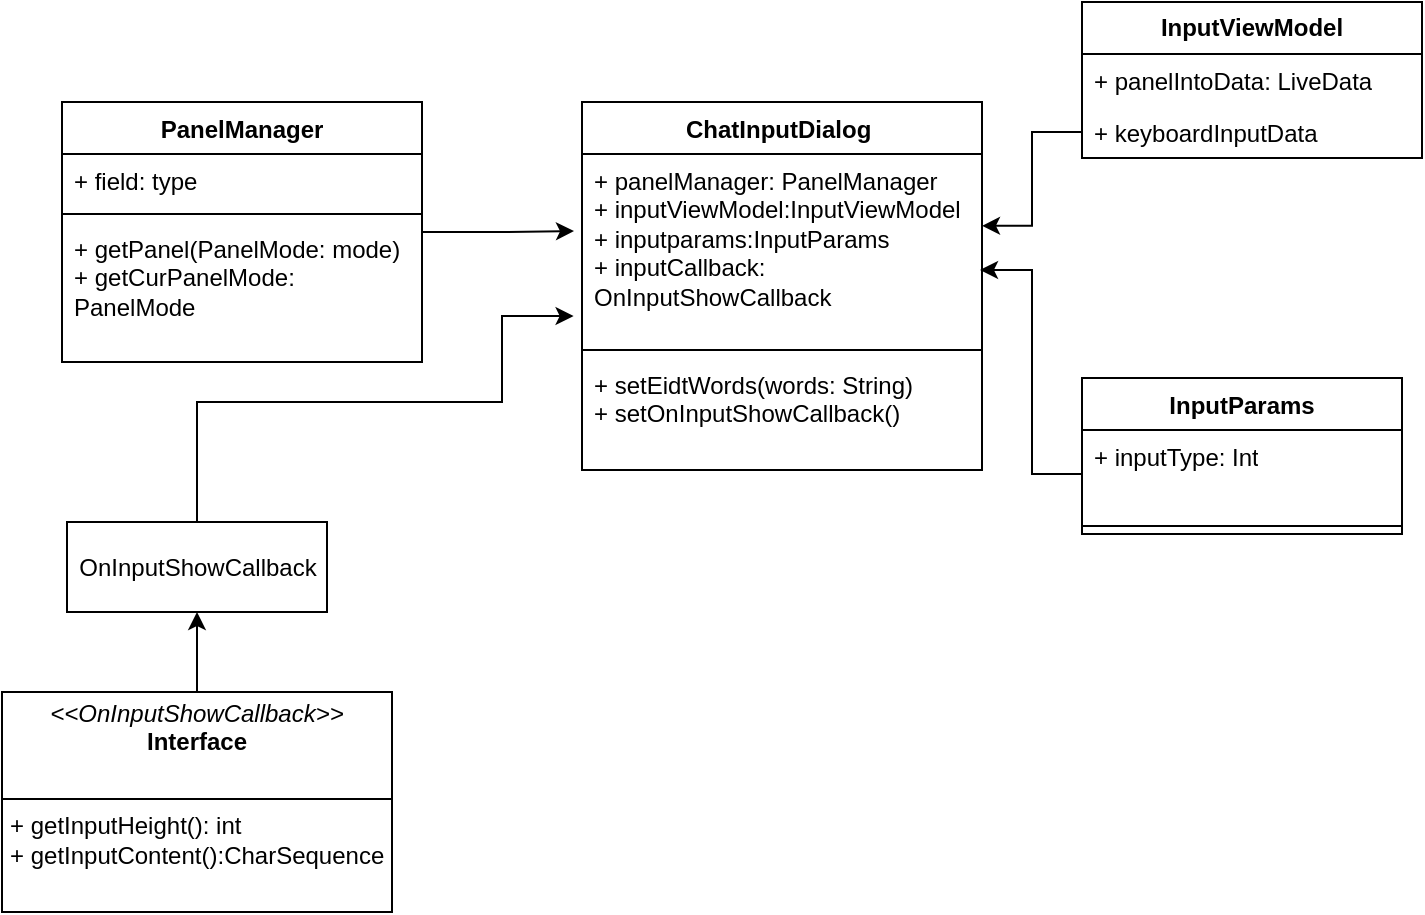 <mxfile version="25.0.3">
  <diagram name="第 1 页" id="qOMe_1eHTwjriC9Qn3Nd">
    <mxGraphModel dx="1080" dy="633" grid="0" gridSize="10" guides="1" tooltips="1" connect="1" arrows="1" fold="1" page="1" pageScale="1" pageWidth="827" pageHeight="1169" math="0" shadow="0">
      <root>
        <mxCell id="0" />
        <mxCell id="1" parent="0" />
        <mxCell id="PDFPXpD2V-QB4rKE96q8-6" value="ChatInputDialog&amp;nbsp;" style="swimlane;fontStyle=1;align=center;verticalAlign=top;childLayout=stackLayout;horizontal=1;startSize=26;horizontalStack=0;resizeParent=1;resizeParentMax=0;resizeLast=0;collapsible=1;marginBottom=0;whiteSpace=wrap;html=1;" vertex="1" parent="1">
          <mxGeometry x="340" y="180" width="200" height="184" as="geometry" />
        </mxCell>
        <mxCell id="PDFPXpD2V-QB4rKE96q8-7" value="&lt;div&gt;&lt;div&gt;&lt;font style=&quot;font-size: 12px;&quot;&gt;+ panelManager: PanelManager&lt;/font&gt;&lt;/div&gt;&lt;/div&gt;&lt;div&gt;&lt;font style=&quot;font-size: 12px;&quot;&gt;+ inputViewModel:InputViewModel&lt;/font&gt;&lt;/div&gt;&lt;div&gt;&lt;font style=&quot;font-size: 12px;&quot;&gt;+ inputparams:InputParams&lt;/font&gt;&lt;/div&gt;&lt;div&gt;&lt;font style=&quot;font-size: 12px;&quot;&gt;+ inputCallback: OnInputShowCallback&lt;/font&gt;&lt;/div&gt;" style="text;strokeColor=none;fillColor=none;align=left;verticalAlign=top;spacingLeft=4;spacingRight=4;overflow=hidden;rotatable=0;points=[[0,0.5],[1,0.5]];portConstraint=eastwest;whiteSpace=wrap;html=1;" vertex="1" parent="PDFPXpD2V-QB4rKE96q8-6">
          <mxGeometry y="26" width="200" height="94" as="geometry" />
        </mxCell>
        <mxCell id="PDFPXpD2V-QB4rKE96q8-8" value="" style="line;strokeWidth=1;fillColor=none;align=left;verticalAlign=middle;spacingTop=-1;spacingLeft=3;spacingRight=3;rotatable=0;labelPosition=right;points=[];portConstraint=eastwest;strokeColor=inherit;" vertex="1" parent="PDFPXpD2V-QB4rKE96q8-6">
          <mxGeometry y="120" width="200" height="8" as="geometry" />
        </mxCell>
        <mxCell id="PDFPXpD2V-QB4rKE96q8-9" value="+ setEidtWords(words: String)&lt;div&gt;+ setOnInputShowCallback()&lt;/div&gt;" style="text;strokeColor=none;fillColor=none;align=left;verticalAlign=top;spacingLeft=4;spacingRight=4;overflow=hidden;rotatable=0;points=[[0,0.5],[1,0.5]];portConstraint=eastwest;whiteSpace=wrap;html=1;" vertex="1" parent="PDFPXpD2V-QB4rKE96q8-6">
          <mxGeometry y="128" width="200" height="56" as="geometry" />
        </mxCell>
        <mxCell id="PDFPXpD2V-QB4rKE96q8-11" value="PanelManager" style="swimlane;fontStyle=1;align=center;verticalAlign=top;childLayout=stackLayout;horizontal=1;startSize=26;horizontalStack=0;resizeParent=1;resizeParentMax=0;resizeLast=0;collapsible=1;marginBottom=0;whiteSpace=wrap;html=1;" vertex="1" parent="1">
          <mxGeometry x="80" y="180" width="180" height="130" as="geometry" />
        </mxCell>
        <mxCell id="PDFPXpD2V-QB4rKE96q8-12" value="+ field: type" style="text;strokeColor=none;fillColor=none;align=left;verticalAlign=top;spacingLeft=4;spacingRight=4;overflow=hidden;rotatable=0;points=[[0,0.5],[1,0.5]];portConstraint=eastwest;whiteSpace=wrap;html=1;" vertex="1" parent="PDFPXpD2V-QB4rKE96q8-11">
          <mxGeometry y="26" width="180" height="26" as="geometry" />
        </mxCell>
        <mxCell id="PDFPXpD2V-QB4rKE96q8-13" value="" style="line;strokeWidth=1;fillColor=none;align=left;verticalAlign=middle;spacingTop=-1;spacingLeft=3;spacingRight=3;rotatable=0;labelPosition=right;points=[];portConstraint=eastwest;strokeColor=inherit;" vertex="1" parent="PDFPXpD2V-QB4rKE96q8-11">
          <mxGeometry y="52" width="180" height="8" as="geometry" />
        </mxCell>
        <mxCell id="PDFPXpD2V-QB4rKE96q8-14" value="&lt;div&gt;+ getPanel(PanelMode: mode)&lt;/div&gt;&lt;div&gt;+ getCurPanelMode: PanelMode&lt;/div&gt;" style="text;strokeColor=none;fillColor=none;align=left;verticalAlign=top;spacingLeft=4;spacingRight=4;overflow=hidden;rotatable=0;points=[[0,0.5],[1,0.5]];portConstraint=eastwest;whiteSpace=wrap;html=1;" vertex="1" parent="PDFPXpD2V-QB4rKE96q8-11">
          <mxGeometry y="60" width="180" height="70" as="geometry" />
        </mxCell>
        <mxCell id="PDFPXpD2V-QB4rKE96q8-16" style="edgeStyle=orthogonalEdgeStyle;rounded=0;orthogonalLoop=1;jettySize=auto;html=1;entryX=-0.02;entryY=0.41;entryDx=0;entryDy=0;entryPerimeter=0;" edge="1" parent="1" source="PDFPXpD2V-QB4rKE96q8-11" target="PDFPXpD2V-QB4rKE96q8-7">
          <mxGeometry relative="1" as="geometry" />
        </mxCell>
        <mxCell id="PDFPXpD2V-QB4rKE96q8-18" value="&lt;b&gt;InputViewModel&lt;/b&gt;" style="swimlane;fontStyle=0;childLayout=stackLayout;horizontal=1;startSize=26;fillColor=none;horizontalStack=0;resizeParent=1;resizeParentMax=0;resizeLast=0;collapsible=1;marginBottom=0;whiteSpace=wrap;html=1;" vertex="1" parent="1">
          <mxGeometry x="590" y="130" width="170" height="78" as="geometry" />
        </mxCell>
        <mxCell id="PDFPXpD2V-QB4rKE96q8-19" value="+ panelIntoData: LiveData" style="text;strokeColor=none;fillColor=none;align=left;verticalAlign=top;spacingLeft=4;spacingRight=4;overflow=hidden;rotatable=0;points=[[0,0.5],[1,0.5]];portConstraint=eastwest;whiteSpace=wrap;html=1;" vertex="1" parent="PDFPXpD2V-QB4rKE96q8-18">
          <mxGeometry y="26" width="170" height="26" as="geometry" />
        </mxCell>
        <mxCell id="PDFPXpD2V-QB4rKE96q8-20" value="+ keyboardInputData" style="text;strokeColor=none;fillColor=none;align=left;verticalAlign=top;spacingLeft=4;spacingRight=4;overflow=hidden;rotatable=0;points=[[0,0.5],[1,0.5]];portConstraint=eastwest;whiteSpace=wrap;html=1;" vertex="1" parent="PDFPXpD2V-QB4rKE96q8-18">
          <mxGeometry y="52" width="170" height="26" as="geometry" />
        </mxCell>
        <mxCell id="PDFPXpD2V-QB4rKE96q8-22" style="edgeStyle=orthogonalEdgeStyle;rounded=0;orthogonalLoop=1;jettySize=auto;html=1;entryX=1;entryY=0.382;entryDx=0;entryDy=0;entryPerimeter=0;" edge="1" parent="1" source="PDFPXpD2V-QB4rKE96q8-20" target="PDFPXpD2V-QB4rKE96q8-7">
          <mxGeometry relative="1" as="geometry" />
        </mxCell>
        <mxCell id="PDFPXpD2V-QB4rKE96q8-24" value="InputParams" style="swimlane;fontStyle=1;align=center;verticalAlign=top;childLayout=stackLayout;horizontal=1;startSize=26;horizontalStack=0;resizeParent=1;resizeParentMax=0;resizeLast=0;collapsible=1;marginBottom=0;whiteSpace=wrap;html=1;" vertex="1" parent="1">
          <mxGeometry x="590" y="318" width="160" height="78" as="geometry" />
        </mxCell>
        <mxCell id="PDFPXpD2V-QB4rKE96q8-25" value="+ inputType: Int" style="text;strokeColor=none;fillColor=none;align=left;verticalAlign=top;spacingLeft=4;spacingRight=4;overflow=hidden;rotatable=0;points=[[0,0.5],[1,0.5]];portConstraint=eastwest;whiteSpace=wrap;html=1;" vertex="1" parent="PDFPXpD2V-QB4rKE96q8-24">
          <mxGeometry y="26" width="160" height="44" as="geometry" />
        </mxCell>
        <mxCell id="PDFPXpD2V-QB4rKE96q8-26" value="" style="line;strokeWidth=1;fillColor=none;align=left;verticalAlign=middle;spacingTop=-1;spacingLeft=3;spacingRight=3;rotatable=0;labelPosition=right;points=[];portConstraint=eastwest;strokeColor=inherit;" vertex="1" parent="PDFPXpD2V-QB4rKE96q8-24">
          <mxGeometry y="70" width="160" height="8" as="geometry" />
        </mxCell>
        <mxCell id="PDFPXpD2V-QB4rKE96q8-28" style="edgeStyle=orthogonalEdgeStyle;rounded=0;orthogonalLoop=1;jettySize=auto;html=1;entryX=0.995;entryY=0.617;entryDx=0;entryDy=0;entryPerimeter=0;" edge="1" parent="1" source="PDFPXpD2V-QB4rKE96q8-25" target="PDFPXpD2V-QB4rKE96q8-7">
          <mxGeometry relative="1" as="geometry" />
        </mxCell>
        <mxCell id="PDFPXpD2V-QB4rKE96q8-32" style="edgeStyle=orthogonalEdgeStyle;rounded=0;orthogonalLoop=1;jettySize=auto;html=1;entryX=0.5;entryY=1;entryDx=0;entryDy=0;" edge="1" parent="1" source="PDFPXpD2V-QB4rKE96q8-29" target="PDFPXpD2V-QB4rKE96q8-30">
          <mxGeometry relative="1" as="geometry">
            <mxPoint x="147.5" y="490" as="targetPoint" />
          </mxGeometry>
        </mxCell>
        <mxCell id="PDFPXpD2V-QB4rKE96q8-29" value="&lt;p style=&quot;margin:0px;margin-top:4px;text-align:center;&quot;&gt;&lt;i&gt;&amp;lt;&amp;lt;OnInputShowCallback&amp;gt;&amp;gt;&lt;/i&gt;&lt;br&gt;&lt;b&gt;Interface&lt;/b&gt;&lt;/p&gt;&lt;p style=&quot;margin:0px;margin-left:4px;&quot;&gt;&lt;br&gt;&lt;/p&gt;&lt;hr size=&quot;1&quot; style=&quot;border-style:solid;&quot;&gt;&lt;p style=&quot;margin:0px;margin-left:4px;&quot;&gt;+ getInputHeight(): int&lt;br&gt;+ getInputContent():CharSequence&lt;/p&gt;" style="verticalAlign=top;align=left;overflow=fill;html=1;whiteSpace=wrap;" vertex="1" parent="1">
          <mxGeometry x="50" y="475" width="195" height="110" as="geometry" />
        </mxCell>
        <mxCell id="PDFPXpD2V-QB4rKE96q8-30" value="OnInputShowCallback" style="html=1;whiteSpace=wrap;" vertex="1" parent="1">
          <mxGeometry x="82.5" y="390" width="130" height="45" as="geometry" />
        </mxCell>
        <mxCell id="PDFPXpD2V-QB4rKE96q8-34" style="edgeStyle=orthogonalEdgeStyle;rounded=0;orthogonalLoop=1;jettySize=auto;html=1;entryX=-0.021;entryY=0.862;entryDx=0;entryDy=0;entryPerimeter=0;" edge="1" parent="1" source="PDFPXpD2V-QB4rKE96q8-30" target="PDFPXpD2V-QB4rKE96q8-7">
          <mxGeometry relative="1" as="geometry">
            <Array as="points">
              <mxPoint x="147" y="330" />
              <mxPoint x="300" y="330" />
              <mxPoint x="300" y="287" />
            </Array>
          </mxGeometry>
        </mxCell>
      </root>
    </mxGraphModel>
  </diagram>
</mxfile>
